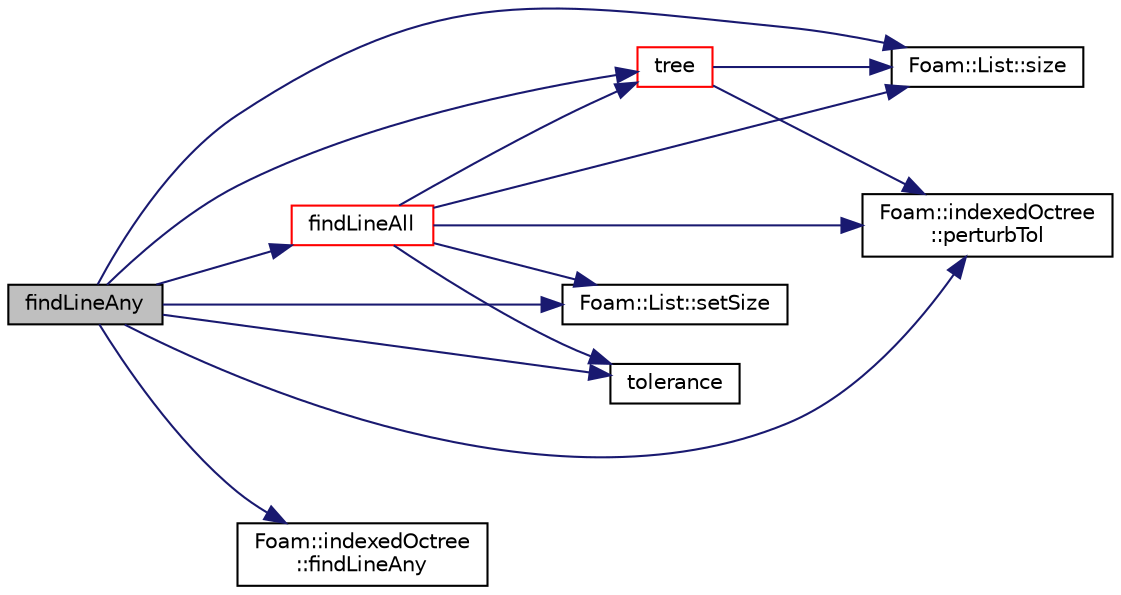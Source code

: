 digraph "findLineAny"
{
  bgcolor="transparent";
  edge [fontname="Helvetica",fontsize="10",labelfontname="Helvetica",labelfontsize="10"];
  node [fontname="Helvetica",fontsize="10",shape=record];
  rankdir="LR";
  Node538 [label="findLineAny",height=0.2,width=0.4,color="black", fillcolor="grey75", style="filled", fontcolor="black"];
  Node538 -> Node539 [color="midnightblue",fontsize="10",style="solid",fontname="Helvetica"];
  Node539 [label="findLineAll",height=0.2,width=0.4,color="red",URL="$a26665.html#a5e63f04a1541adfa6c94a36d3885275a",tooltip="Calculate all intersections from start to end. "];
  Node539 -> Node540 [color="midnightblue",fontsize="10",style="solid",fontname="Helvetica"];
  Node540 [label="tree",height=0.2,width=0.4,color="red",URL="$a26665.html#a6d01bb33aa711bf96f61eba9aa236e80",tooltip="Demand driven construction of the octree. "];
  Node540 -> Node552 [color="midnightblue",fontsize="10",style="solid",fontname="Helvetica"];
  Node552 [label="Foam::indexedOctree\l::perturbTol",height=0.2,width=0.4,color="black",URL="$a26157.html#a41778d781ef1c7653c69f36a1d5b983c",tooltip="Get the perturbation tolerance. "];
  Node540 -> Node554 [color="midnightblue",fontsize="10",style="solid",fontname="Helvetica"];
  Node554 [label="Foam::List::size",height=0.2,width=0.4,color="black",URL="$a26833.html#a8a5f6fa29bd4b500caf186f60245b384",tooltip="Override size to be inconsistent with allocated storage. "];
  Node539 -> Node553 [color="midnightblue",fontsize="10",style="solid",fontname="Helvetica"];
  Node553 [label="Foam::List::setSize",height=0.2,width=0.4,color="black",URL="$a26833.html#aedb985ffeaf1bdbfeccc2a8730405703",tooltip="Reset size of List. "];
  Node539 -> Node554 [color="midnightblue",fontsize="10",style="solid",fontname="Helvetica"];
  Node539 -> Node552 [color="midnightblue",fontsize="10",style="solid",fontname="Helvetica"];
  Node539 -> Node555 [color="midnightblue",fontsize="10",style="solid",fontname="Helvetica"];
  Node555 [label="tolerance",height=0.2,width=0.4,color="black",URL="$a26665.html#a403d191d8d31d9941405ef8a6992240d",tooltip="Return tolerance to use in searches. "];
  Node538 -> Node574 [color="midnightblue",fontsize="10",style="solid",fontname="Helvetica"];
  Node574 [label="Foam::indexedOctree\l::findLineAny",height=0.2,width=0.4,color="black",URL="$a26157.html#afe7af761698b84b28dd3b3303edf86bf",tooltip="Find any intersection of line between start and end. "];
  Node538 -> Node552 [color="midnightblue",fontsize="10",style="solid",fontname="Helvetica"];
  Node538 -> Node553 [color="midnightblue",fontsize="10",style="solid",fontname="Helvetica"];
  Node538 -> Node554 [color="midnightblue",fontsize="10",style="solid",fontname="Helvetica"];
  Node538 -> Node555 [color="midnightblue",fontsize="10",style="solid",fontname="Helvetica"];
  Node538 -> Node540 [color="midnightblue",fontsize="10",style="solid",fontname="Helvetica"];
}
